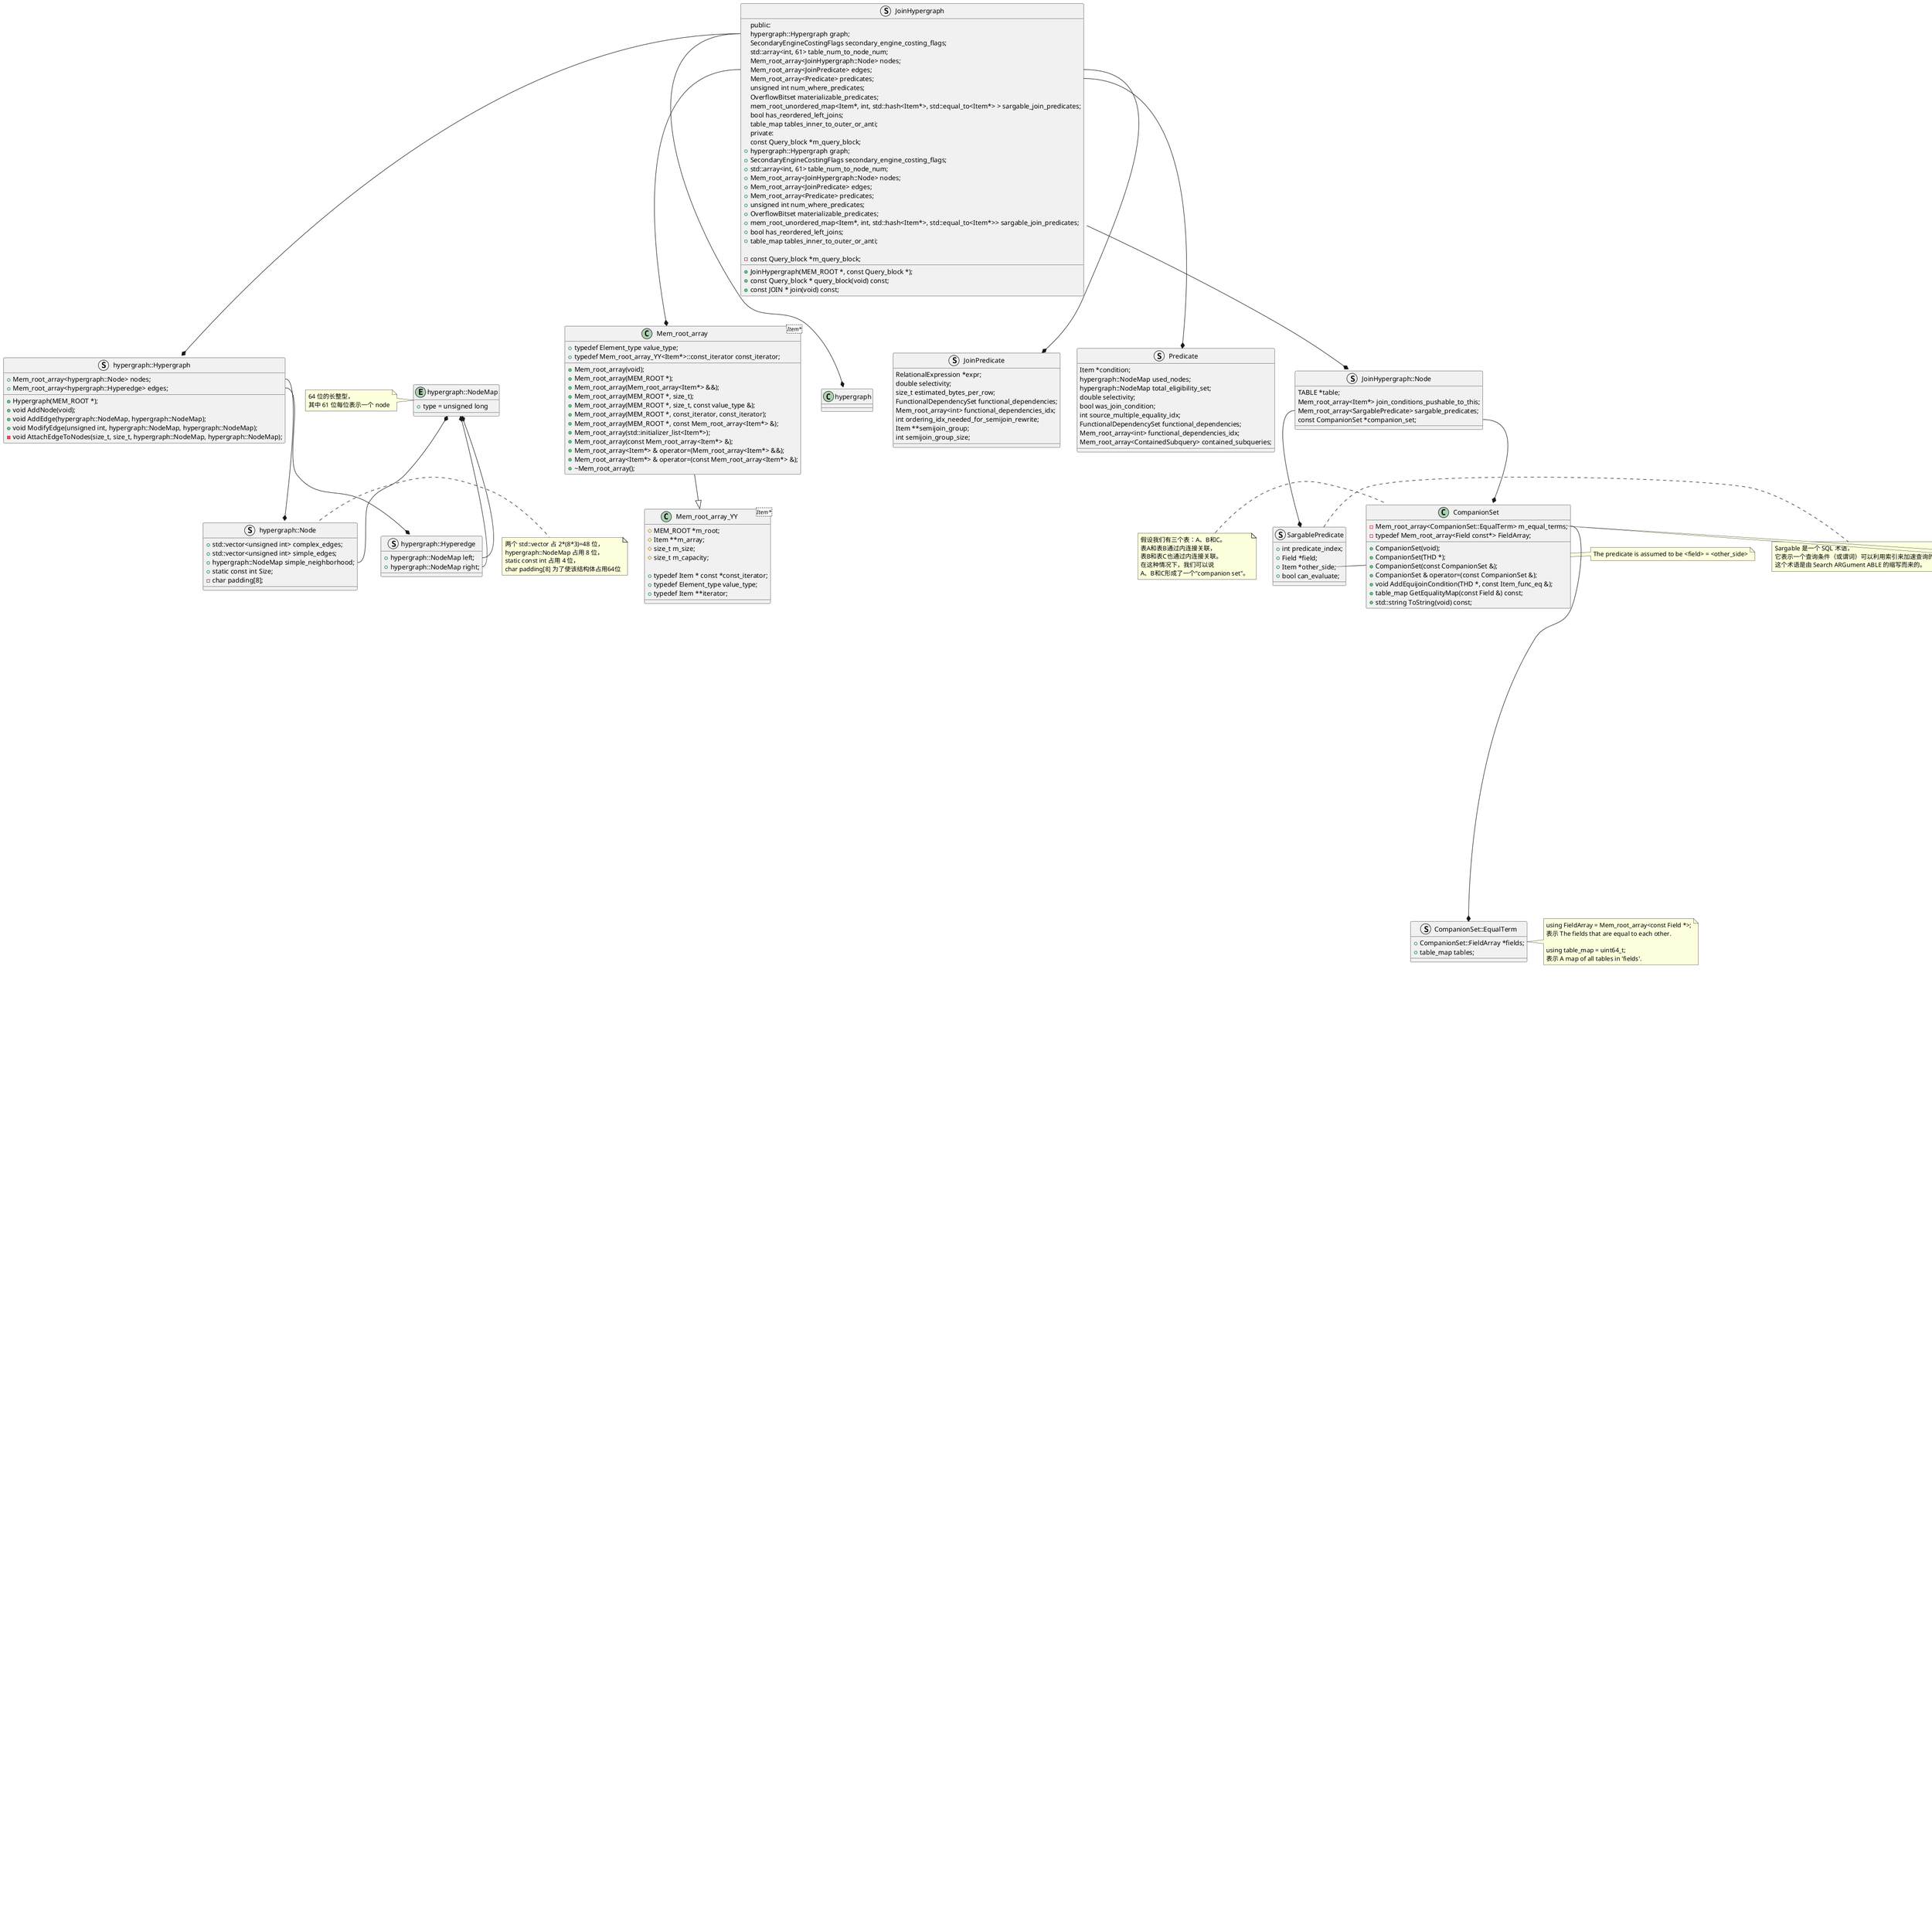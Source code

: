 @startuml hypergraph
struct RelationalExpression {
+    RelationalExpression::Type type;
+    table_map tables_in_subtree;
+    hypergraph::NodeMap nodes_in_subtree;
+    const Table_ref *table;
+    Mem_root_array<Item*> join_conditions_pushable_to_this;
+    CompanionSet *companion_set;
+    RelationalExpression *left;
+    RelationalExpression *right;
+    Mem_root_array<RelationalExpression*> multi_children;
+    Mem_root_array<Item*> join_conditions;
+    Mem_root_array<Item_eq_base*> equijoin_conditions;
+    Mem_root_array<CachedPropertiesForPredicate> properties_for_join_conditions;
+    Mem_root_array<CachedPropertiesForPredicate> properties_for_equijoin_conditions;
+    bool join_conditions_reject_all_rows;
+    table_map conditions_used_tables;
+    int join_predicate_first;
+    int join_predicate_last;
+    Mem_root_array<ConflictRule> conflict_rules;
+    RelationalExpression(THD *);
}

enum RelationalExpression::Type {
    RelationalExpression::INNER_JOIN, 
    RelationalExpression::LEFT_JOIN, 
    RelationalExpression::SEMIJOIN = 3, 
    RelationalExpression::ANTIJOIN = 2, 
    RelationalExpression::STRAIGHT_INNER_JOIN = 101, 
    RelationalExpression::FULL_OUTER_JOIN = 4, 
    RelationalExpression::MULTI_INNER_JOIN = 102, 
    RelationalExpression::TABLE = 100
}

RelationalExpression::type --* RelationalExpression::Type

class Item_eq_base {
  public:
    Item_equal *source_multiple_equality;
}

 class Item_func_comparison  {
}

Item_eq_base --|> Item_func_comparison

class Item_bool_func2  {
  protected:
    Arg_comparator cmp;
    bool abort_on_null;
}

Item_func_comparison --|> Item_bool_func2

class Item_bool_func {
  private:
    bool m_created_by_in2exists;
}

Item_bool_func2 --|> Item_bool_func


class Item_bool_func {
  private:
    bool m_created_by_in2exists;
}

Item_bool_func --|> Item_int_func

class Item_int_func {
}


class Item_func  {
  protected:
    Item **args;
  private:
    Item *m_embedded_arguments[2];
  public:
    uint arg_count;
  protected:
    bool null_on_null;
    uint allowed_arg_cols;
    table_map used_tables_cache;
    table_map not_null_tables_cache;
}

Item_int_func --|> Item_func

class Item_result_field  {
  protected:
    Field *result_field;
}

Item_func --|> Item_result_field

class Item  {
  public:
    Item *next_free;
  protected:
    String str_value;
  public:
    DTCollation collation;
    Item_name_string item_name;
    Item_name_string orig_name;
    uint32 max_length;
    Item::item_marker marker;
    Item_result cmp_context;
  private:
    uint m_ref_count;
    bool m_abandoned;
    const bool is_parser_item;
    uint8 m_data_type;
    CostOfItem m_cost;
  public:
    bool fixed;
    uint8 decimals;
  private:
    bool m_nullable;
  public:
    bool null_value;
    bool unsigned_flag;
    bool m_is_window_function;
    bool hidden;
    bool m_in_check_constraint_exec_ctx;
  private:
    static const uint8 PROP_SUBQUERY;
    static const uint8 PROP_STORED_PROGRAM;
    static const uint8 PROP_AGGREGATION;
    static const uint8 PROP_WINDOW_FUNCTION;
    static const uint8 PROP_ROLLUP_EXPR;
    static const uint8 PROP_GROUPING_FUNC;
  protected:
    uint8 m_accum_properties;
}

Item_result_field --|> Item

class Parse_tree_node_tmpl<Parse_context> {
  private:
    bool contextualized;
  public:
    POS m_pos;
}

Item --|> Parse_tree_node_tmpl

struct CachedPropertiesForPredicate {
    Mem_root_array<ContainedSubquery> contained_subqueries;
    double selectivity;
    OverflowBitset redundant_against_sargable_predicates;
}

struct ContainedSubquery {
    AccessPath *path;
    ContainedSubquery::Strategy strategy;
    int row_width;
}

enum ContainedSubquery::Strategy {
    ContainedSubquery::Strategy::kMaterializable, 
    ContainedSubquery::Strategy::kNonMaterializable, 
    ContainedSubquery::Strategy::kIndependentSingleRow
}

CachedPropertiesForPredicate::contained_subqueries --* ContainedSubquery
ContainedSubquery::strategy --* ContainedSubquery::Strategy

class OverflowBitset {
  protected:
    union {
        uint64_t m_bits;
        OverflowBitset::Ext *m_ext;
    };
  private:
    static const int kInlineBits;
}

struct OverflowBitset::Ext {
    size_t m_num_blocks;
    uint64_t m_bits[1];
}

CachedPropertiesForPredicate::redundant_against_sargable_predicates --* OverflowBitset
OverflowBitset::m_ext --* OverflowBitset::Ext

struct AccessPath {
  public:
    AccessPath::Type type;
    AccessPath::Safety safe_for_rowid;
    bool count_examined_rows : 1;
    bool forced_by_dbug : 1;
    int8_t immediate_update_delete_table;
    int ordering_state;
    RowIterator *iterator;
    double cost;
    double init_cost;
    double init_once_cost;
    double num_output_rows_before_filter;
    double cost_before_filter;
    OverflowBitset filter_predicates;
    OverflowBitset delayed_predicates;
    hypergraph::NodeMap parameter_tables;
    void *secondary_engine_data;
  private:
    double m_num_output_rows;
    union {
        struct {...} table_scan;
        struct {...} index_scan;
        struct {...} ref;
        struct {...} ref_or_null;
        struct {...} eq_ref;
        struct {...} pushed_join_ref;
        struct {...} full_text_search;
        struct {...} const_table;
        struct {...} mrr;
        struct {...} follow_tail;
        struct {...} index_range_scan;
        struct {...} index_merge;
        struct {...} rowid_intersection;
        struct {...} rowid_union;
        struct {...} index_skip_scan;
        struct {...} group_index_skip_scan;
        struct {...} dynamic_index_range_scan;
        struct {...} materialized_table_function;
        struct {...} unqualified_count;
        struct {...} table_value_constructor;
        struct {...} fake_single_row;
        struct {...} zero_rows;
        struct {...} zero_rows_aggregated;
        struct {...} hash_join;
        struct {...} bka_join;
        struct {...} nested_loop_join;
        struct {...} nested_loop_semijoin_with_duplicate_removal;
        struct {...} filter;
        struct {...} sort;
        struct {...} aggregate;
        struct {...} temptable_aggregate;
        struct {...} limit_offset;
        struct {...} stream;
        struct {...} materialize;
        struct {...} materialize_information_schema_table;
        struct {...} append;
        struct {...} window;
        struct {...} weedout;
        struct {...} remove_duplicates;
        struct {...} remove_duplicates_on_index;
        struct {...} alternative;
        struct {...} cache_invalidator;
        struct {...} delete_rows;
        struct {...} update_rows;
    } u;
}

ContainedSubquery::path --* AccessPath

RelationalExpression::properties_for_join_conditions --* CachedPropertiesForPredicate

struct JoinHypergraph {
  public:
    hypergraph::Hypergraph graph;
    SecondaryEngineCostingFlags secondary_engine_costing_flags;
    std::array<int, 61> table_num_to_node_num;
    Mem_root_array<JoinHypergraph::Node> nodes;
    Mem_root_array<JoinPredicate> edges;
    Mem_root_array<Predicate> predicates;
    unsigned int num_where_predicates;
    OverflowBitset materializable_predicates;
    mem_root_unordered_map<Item*, int, std::hash<Item*>, std::equal_to<Item*> > sargable_join_predicates;
    bool has_reordered_left_joins;
    table_map tables_inner_to_outer_or_anti;
  private:
    const Query_block *m_query_block;
}

JoinHypergraph::graph --* hypergraph::Hypergraph

entity hypergraph::NodeMap {
+    type = unsigned long
}
note left
  64 位的长整型，
  其中 61 位每位表示一个 node
end note

struct hypergraph::Hyperedge {
+    hypergraph::NodeMap left;
+    hypergraph::NodeMap right;
}

struct hypergraph::Node {
+    std::vector<unsigned int> complex_edges;
+    std::vector<unsigned int> simple_edges;
+    hypergraph::NodeMap simple_neighborhood;
+    static const int Size;
-    char padding[8];
}
note right
  两个 std::vector 占 2*(8*3)=48 位，
  hypergraph::NodeMap 占用 8 位，
  static const int 占用 4 位，
  char padding[8] 为了使该结构体占用64位
end note

hypergraph::NodeMap *-- hypergraph::Hyperedge::left
hypergraph::NodeMap *-- hypergraph::Hyperedge::right
hypergraph::NodeMap *-- hypergraph::Node::simple_neighborhood

struct hypergraph::Hypergraph {
+    Mem_root_array<hypergraph::Node> nodes;
+    Mem_root_array<hypergraph::Hyperedge> edges;

+    Hypergraph(MEM_ROOT *);
+    void AddNode(void);
+    void AddEdge(hypergraph::NodeMap, hypergraph::NodeMap);
+    void ModifyEdge(unsigned int, hypergraph::NodeMap, hypergraph::NodeMap);
-    void AttachEdgeToNodes(size_t, size_t, hypergraph::NodeMap, hypergraph::NodeMap);
}

hypergraph::Hypergraph::nodes --* hypergraph::Node
hypergraph::Hypergraph::edges --* hypergraph::Hyperedge

struct JoinHypergraph {
+    hypergraph::Hypergraph graph;
+    SecondaryEngineCostingFlags secondary_engine_costing_flags;
+    std::array<int, 61> table_num_to_node_num;
+    Mem_root_array<JoinHypergraph::Node> nodes;
+    Mem_root_array<JoinPredicate> edges;
+    Mem_root_array<Predicate> predicates;
+    unsigned int num_where_predicates;
+    OverflowBitset materializable_predicates;
+    mem_root_unordered_map<Item*, int, std::hash<Item*>, std::equal_to<Item*>> sargable_join_predicates;
+    bool has_reordered_left_joins;
+    table_map tables_inner_to_outer_or_anti;

-    const Query_block *m_query_block;

+    JoinHypergraph(MEM_ROOT *, const Query_block *);
+    const Query_block * query_block(void) const;
+    const JOIN * join(void) const;
}

struct JoinPredicate {
    RelationalExpression *expr;
    double selectivity;
    size_t estimated_bytes_per_row;
    FunctionalDependencySet functional_dependencies;
    Mem_root_array<int> functional_dependencies_idx;
    int ordering_idx_needed_for_semijoin_rewrite;
    Item **semijoin_group;
    int semijoin_group_size;
}
JoinHypergraph::edges --* JoinPredicate

struct Predicate {
    Item *condition;
    hypergraph::NodeMap used_nodes;
    hypergraph::NodeMap total_eligibility_set;
    double selectivity;
    bool was_join_condition;
    int source_multiple_equality_idx;
    FunctionalDependencySet functional_dependencies;
    Mem_root_array<int> functional_dependencies_idx;
    Mem_root_array<ContainedSubquery> contained_subqueries;
}
JoinHypergraph::predicates --* Predicate

struct JoinHypergraph::Node {
    TABLE *table;
    Mem_root_array<Item*> join_conditions_pushable_to_this;
    Mem_root_array<SargablePredicate> sargable_predicates;
    const CompanionSet *companion_set;
}

struct SargablePredicate {
+    int predicate_index;
+    Field *field;
+    Item *other_side;
+    bool can_evaluate;
}
note right of SargablePredicate
Sargable 是一个 SQL 术语，
它表示一个查询条件（或谓词）可以利用索引来加速查询的执行。
这个术语是由 Search ARGument ABLE 的缩写而来的。
end note

note right of SargablePredicate::other_side
The predicate is assumed to be <field> = <other_side>
end note

class CompanionSet {
-    Mem_root_array<CompanionSet::EqualTerm> m_equal_terms;
+    CompanionSet(void);
+    CompanionSet(THD *);
+    CompanionSet(const CompanionSet &);
+    CompanionSet & operator=(const CompanionSet &);
+    void AddEquijoinCondition(THD *, const Item_func_eq &);
+    table_map GetEqualityMap(const Field &) const;
+    std::string ToString(void) const;
-    typedef Mem_root_array<Field const*> FieldArray;
}
note left of CompanionSet
假设我们有三个表：A、B和C。
表A和表B通过内连接关联，
表B和表C也通过内连接关联。
在这种情况下，我们可以说
A、B和C形成了一个"companion set"。
end note

note right of CompanionSet::m_equal_terms
举例：
     如果我们有个查询：
     SELECT ... FROM t1, t2, t3 WHERE t1.x=t2.x AND t2.x=t3.x AND t2.y=t3.y
     那么 m_equal_terms will contain:
     {{t1.x, t2.x, t3.x}, {t2.y, t3.y}}
end note

struct CompanionSet::EqualTerm {
+    CompanionSet::FieldArray *fields;
+    table_map tables;
}
note right
using FieldArray = Mem_root_array<const Field *>;
表示 The fields that are equal to each other.

using table_map = uint64_t;
表示 A map of all tables in 'fields'.
end note

JoinHypergraph::graph --* hypergraph::Hypergraph
JoinHypergraph::edges --* Mem_root_array
JoinHypergraph::nodes --* JoinHypergraph::Node
JoinHypergraph::Node::sargable_predicates --* SargablePredicate
JoinHypergraph::Node::companion_set --* CompanionSet
CompanionSet::m_equal_terms --* CompanionSet::EqualTerm




class Mem_root_array<Item*> {
+    Mem_root_array(void);
+    Mem_root_array(MEM_ROOT *);
+    Mem_root_array(Mem_root_array<Item*> &&);
+    Mem_root_array(MEM_ROOT *, size_t);
+    Mem_root_array(MEM_ROOT *, size_t, const value_type &);
+    Mem_root_array(MEM_ROOT *, const_iterator, const_iterator);
+    Mem_root_array(MEM_ROOT *, const Mem_root_array<Item*> &);
+    Mem_root_array(std::initializer_list<Item*>);
+    Mem_root_array(const Mem_root_array<Item*> &);
+    Mem_root_array<Item*> & operator=(Mem_root_array<Item*> &&);
+    Mem_root_array<Item*> & operator=(const Mem_root_array<Item*> &);
+    ~Mem_root_array();

+    typedef Element_type value_type;
+    typedef Mem_root_array_YY<Item*>::const_iterator const_iterator;
}

class Mem_root_array_YY<Item*> {
#    MEM_ROOT *m_root;
#    Item **m_array;
#    size_t m_size;
#    size_t m_capacity;

+    typedef Item * const *const_iterator;
+    typedef Element_type value_type;
+    typedef Item **iterator;
}

Mem_root_array --|> Mem_root_array_YY
@enduml 